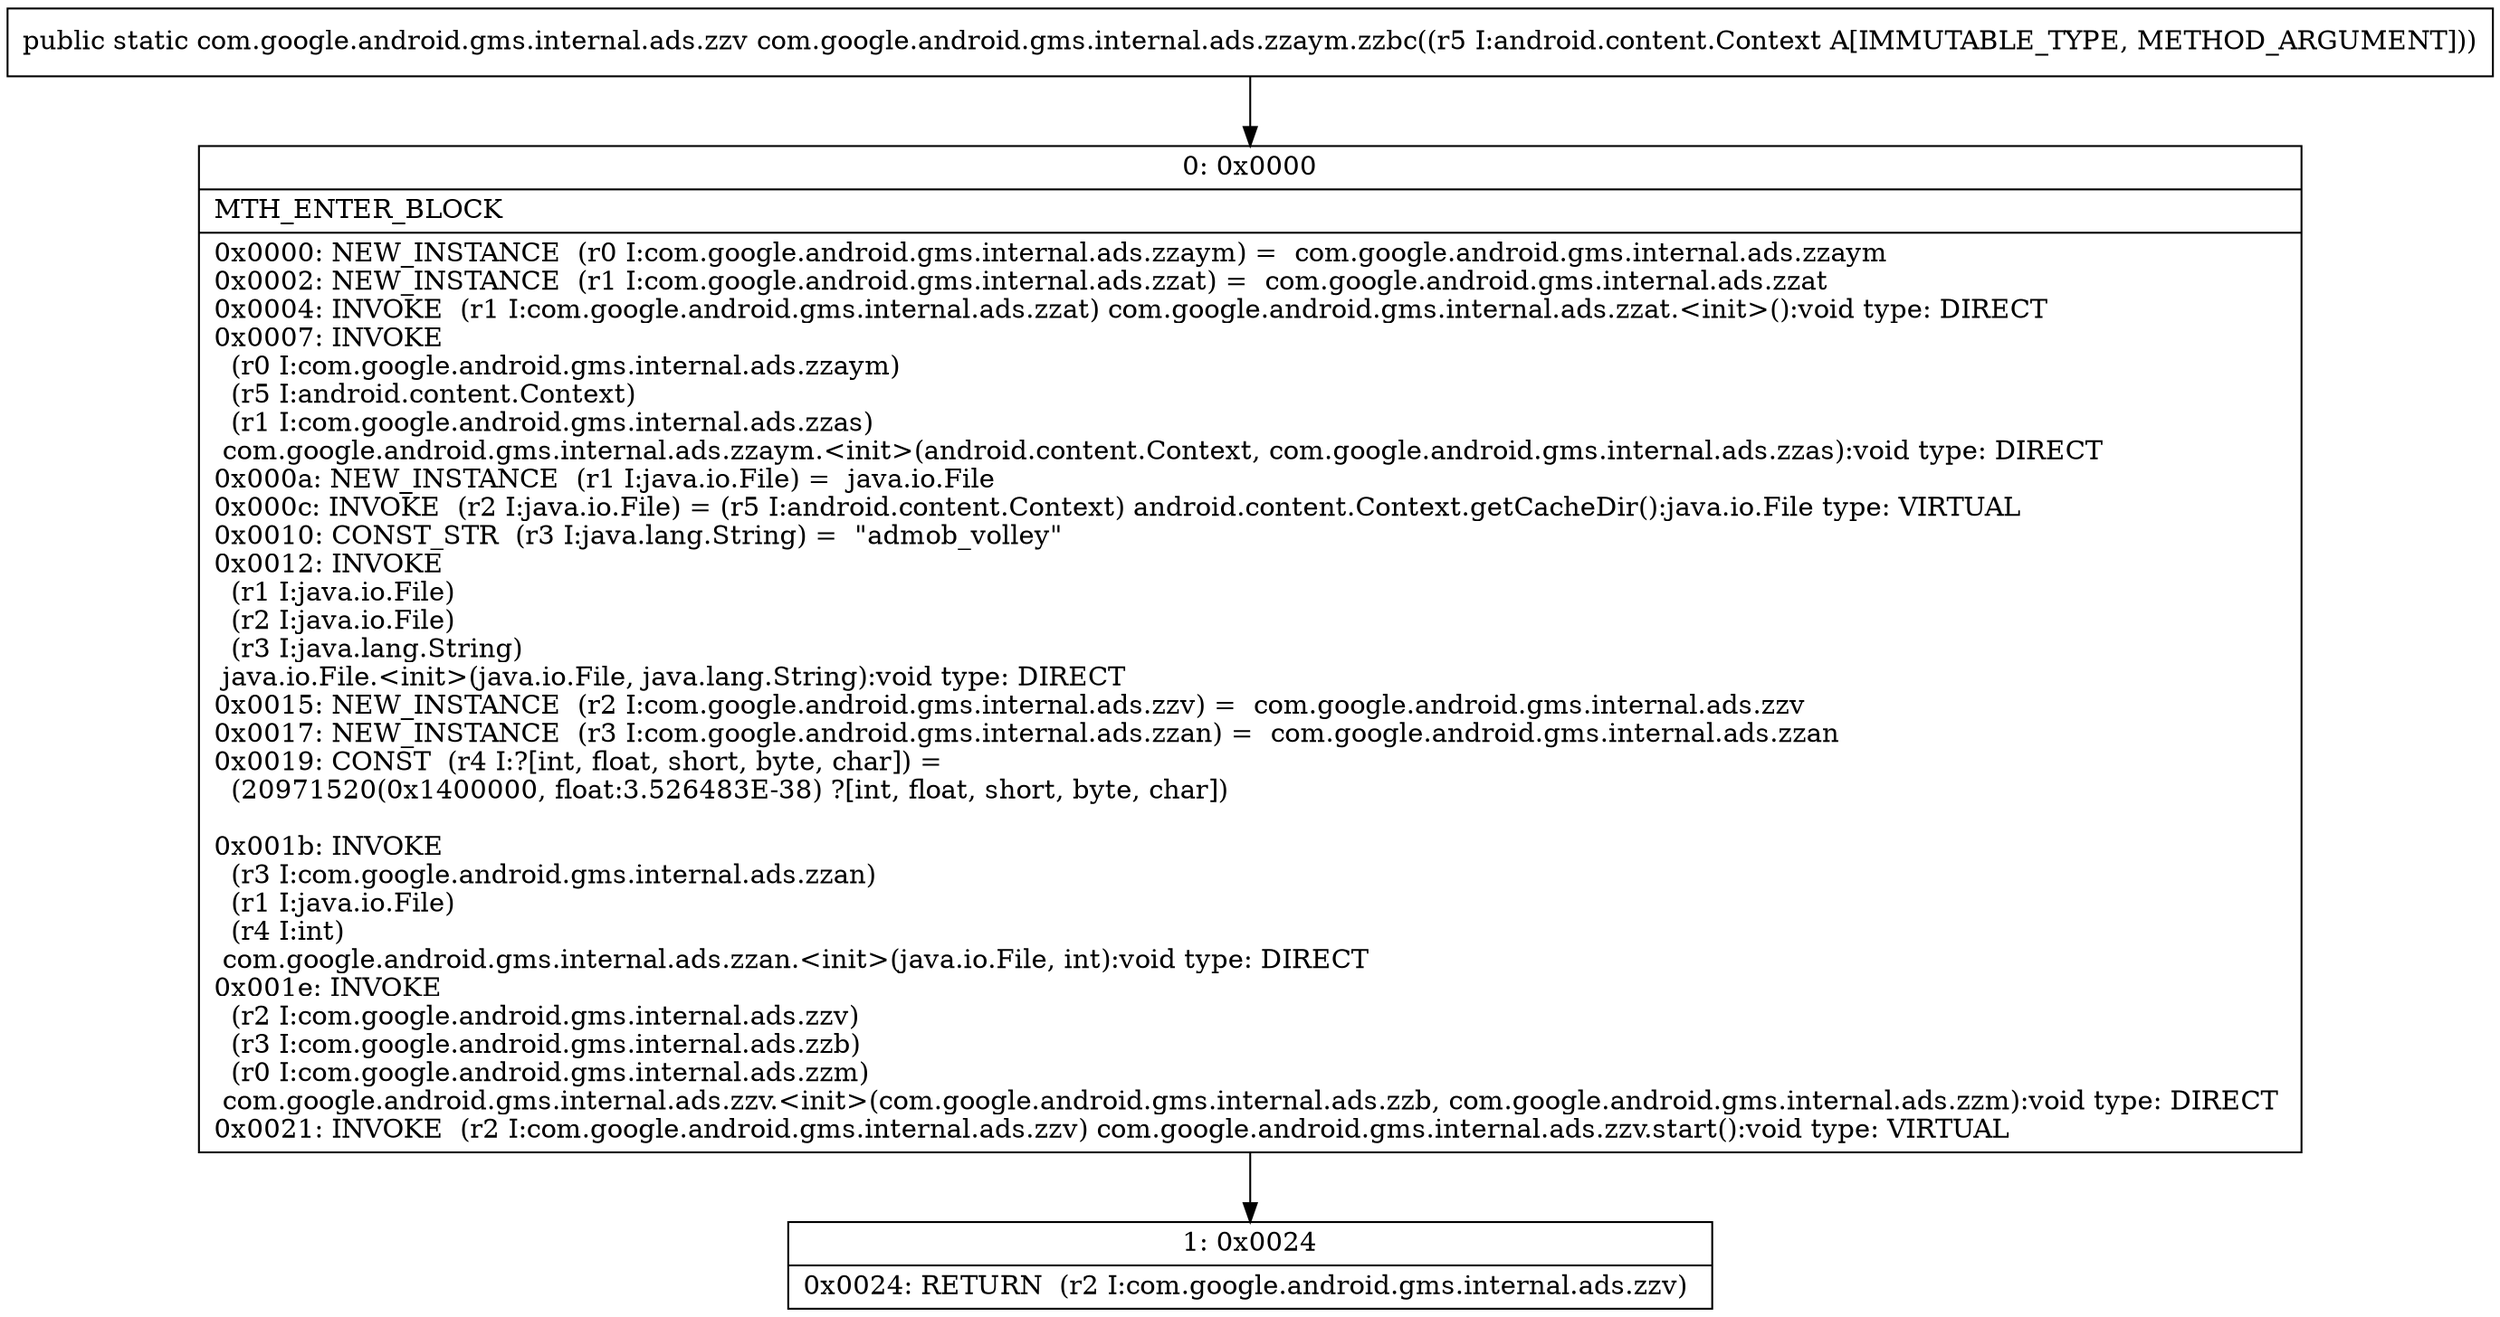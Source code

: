digraph "CFG forcom.google.android.gms.internal.ads.zzaym.zzbc(Landroid\/content\/Context;)Lcom\/google\/android\/gms\/internal\/ads\/zzv;" {
Node_0 [shape=record,label="{0\:\ 0x0000|MTH_ENTER_BLOCK\l|0x0000: NEW_INSTANCE  (r0 I:com.google.android.gms.internal.ads.zzaym) =  com.google.android.gms.internal.ads.zzaym \l0x0002: NEW_INSTANCE  (r1 I:com.google.android.gms.internal.ads.zzat) =  com.google.android.gms.internal.ads.zzat \l0x0004: INVOKE  (r1 I:com.google.android.gms.internal.ads.zzat) com.google.android.gms.internal.ads.zzat.\<init\>():void type: DIRECT \l0x0007: INVOKE  \l  (r0 I:com.google.android.gms.internal.ads.zzaym)\l  (r5 I:android.content.Context)\l  (r1 I:com.google.android.gms.internal.ads.zzas)\l com.google.android.gms.internal.ads.zzaym.\<init\>(android.content.Context, com.google.android.gms.internal.ads.zzas):void type: DIRECT \l0x000a: NEW_INSTANCE  (r1 I:java.io.File) =  java.io.File \l0x000c: INVOKE  (r2 I:java.io.File) = (r5 I:android.content.Context) android.content.Context.getCacheDir():java.io.File type: VIRTUAL \l0x0010: CONST_STR  (r3 I:java.lang.String) =  \"admob_volley\" \l0x0012: INVOKE  \l  (r1 I:java.io.File)\l  (r2 I:java.io.File)\l  (r3 I:java.lang.String)\l java.io.File.\<init\>(java.io.File, java.lang.String):void type: DIRECT \l0x0015: NEW_INSTANCE  (r2 I:com.google.android.gms.internal.ads.zzv) =  com.google.android.gms.internal.ads.zzv \l0x0017: NEW_INSTANCE  (r3 I:com.google.android.gms.internal.ads.zzan) =  com.google.android.gms.internal.ads.zzan \l0x0019: CONST  (r4 I:?[int, float, short, byte, char]) = \l  (20971520(0x1400000, float:3.526483E\-38) ?[int, float, short, byte, char])\l \l0x001b: INVOKE  \l  (r3 I:com.google.android.gms.internal.ads.zzan)\l  (r1 I:java.io.File)\l  (r4 I:int)\l com.google.android.gms.internal.ads.zzan.\<init\>(java.io.File, int):void type: DIRECT \l0x001e: INVOKE  \l  (r2 I:com.google.android.gms.internal.ads.zzv)\l  (r3 I:com.google.android.gms.internal.ads.zzb)\l  (r0 I:com.google.android.gms.internal.ads.zzm)\l com.google.android.gms.internal.ads.zzv.\<init\>(com.google.android.gms.internal.ads.zzb, com.google.android.gms.internal.ads.zzm):void type: DIRECT \l0x0021: INVOKE  (r2 I:com.google.android.gms.internal.ads.zzv) com.google.android.gms.internal.ads.zzv.start():void type: VIRTUAL \l}"];
Node_1 [shape=record,label="{1\:\ 0x0024|0x0024: RETURN  (r2 I:com.google.android.gms.internal.ads.zzv) \l}"];
MethodNode[shape=record,label="{public static com.google.android.gms.internal.ads.zzv com.google.android.gms.internal.ads.zzaym.zzbc((r5 I:android.content.Context A[IMMUTABLE_TYPE, METHOD_ARGUMENT])) }"];
MethodNode -> Node_0;
Node_0 -> Node_1;
}


